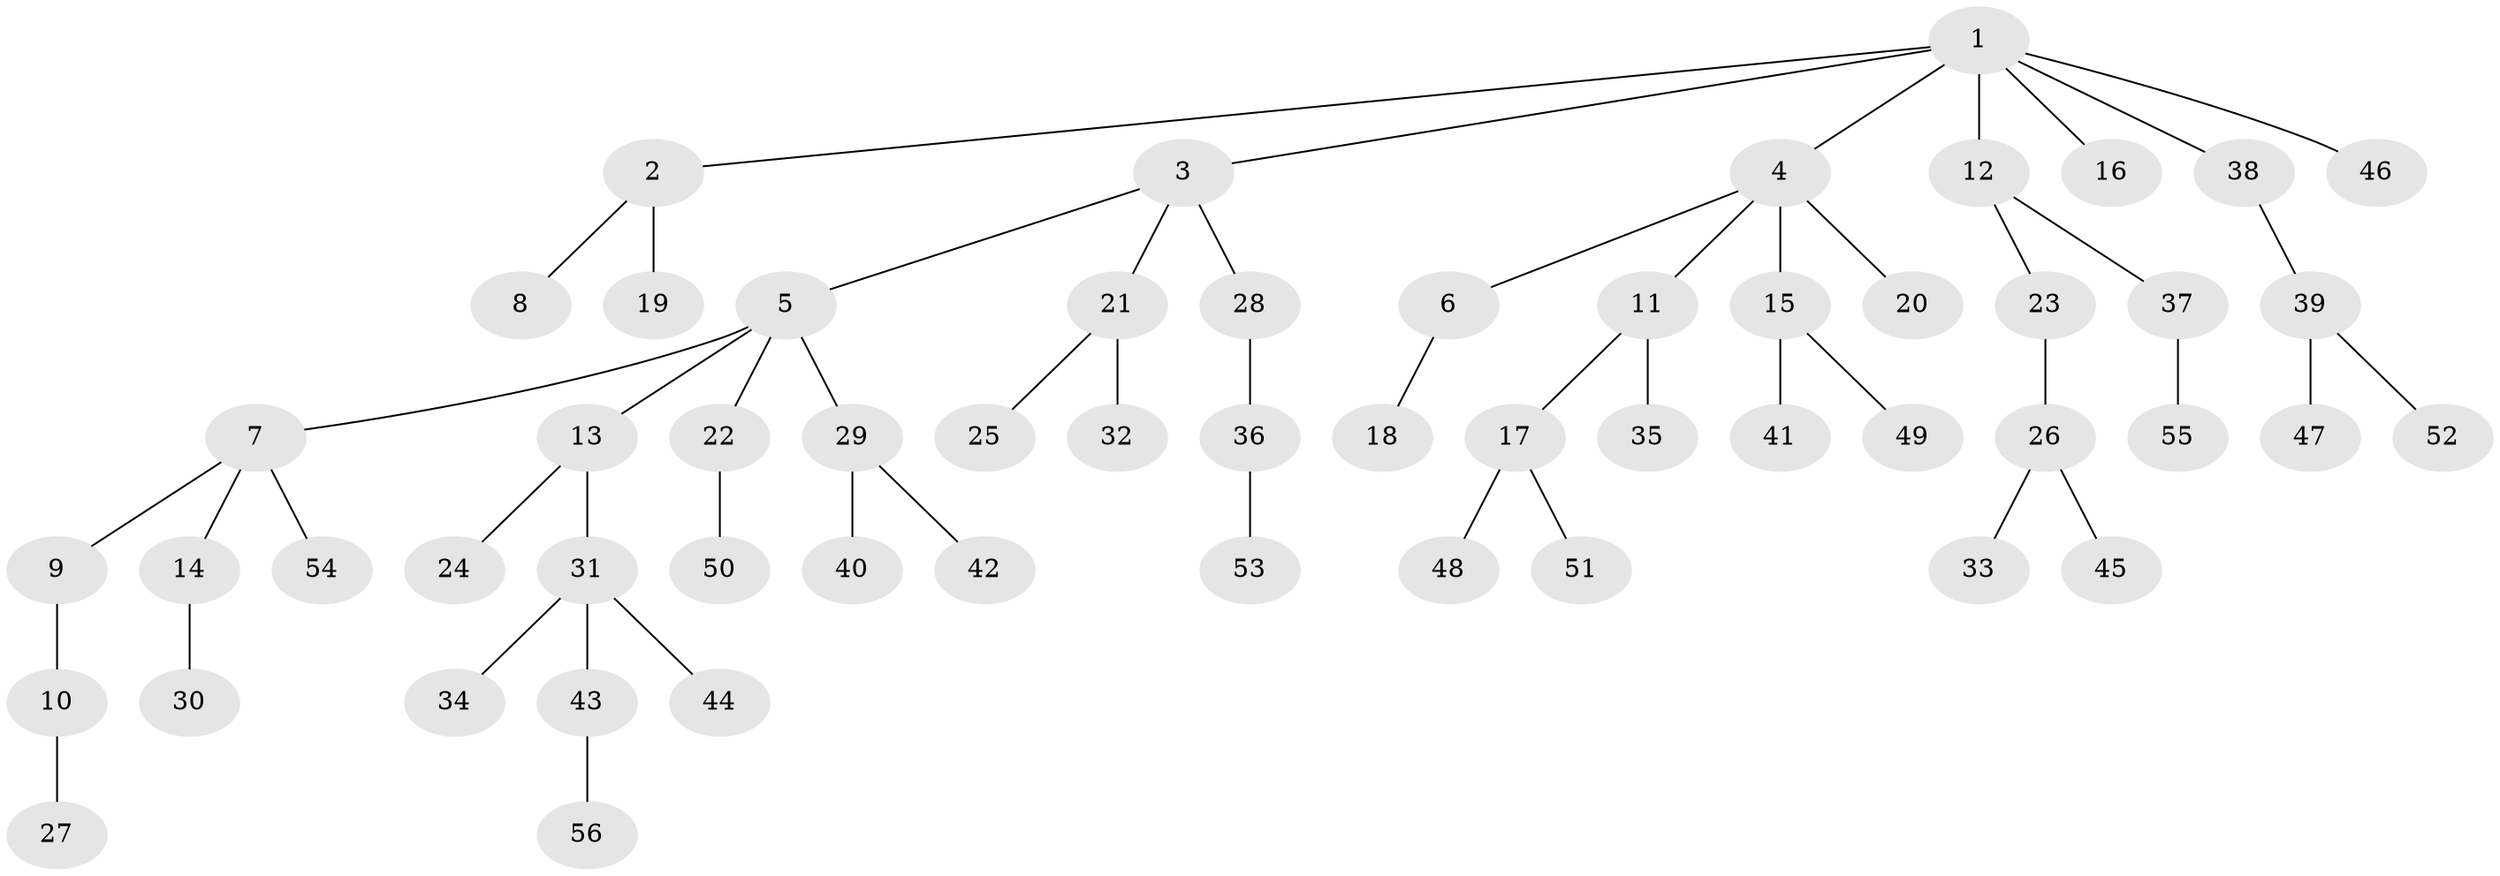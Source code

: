 // Generated by graph-tools (version 1.1) at 2025/53/03/09/25 04:53:42]
// undirected, 56 vertices, 55 edges
graph export_dot {
graph [start="1"]
  node [color=gray90,style=filled];
  1;
  2;
  3;
  4;
  5;
  6;
  7;
  8;
  9;
  10;
  11;
  12;
  13;
  14;
  15;
  16;
  17;
  18;
  19;
  20;
  21;
  22;
  23;
  24;
  25;
  26;
  27;
  28;
  29;
  30;
  31;
  32;
  33;
  34;
  35;
  36;
  37;
  38;
  39;
  40;
  41;
  42;
  43;
  44;
  45;
  46;
  47;
  48;
  49;
  50;
  51;
  52;
  53;
  54;
  55;
  56;
  1 -- 2;
  1 -- 3;
  1 -- 4;
  1 -- 12;
  1 -- 16;
  1 -- 38;
  1 -- 46;
  2 -- 8;
  2 -- 19;
  3 -- 5;
  3 -- 21;
  3 -- 28;
  4 -- 6;
  4 -- 11;
  4 -- 15;
  4 -- 20;
  5 -- 7;
  5 -- 13;
  5 -- 22;
  5 -- 29;
  6 -- 18;
  7 -- 9;
  7 -- 14;
  7 -- 54;
  9 -- 10;
  10 -- 27;
  11 -- 17;
  11 -- 35;
  12 -- 23;
  12 -- 37;
  13 -- 24;
  13 -- 31;
  14 -- 30;
  15 -- 41;
  15 -- 49;
  17 -- 48;
  17 -- 51;
  21 -- 25;
  21 -- 32;
  22 -- 50;
  23 -- 26;
  26 -- 33;
  26 -- 45;
  28 -- 36;
  29 -- 40;
  29 -- 42;
  31 -- 34;
  31 -- 43;
  31 -- 44;
  36 -- 53;
  37 -- 55;
  38 -- 39;
  39 -- 47;
  39 -- 52;
  43 -- 56;
}
